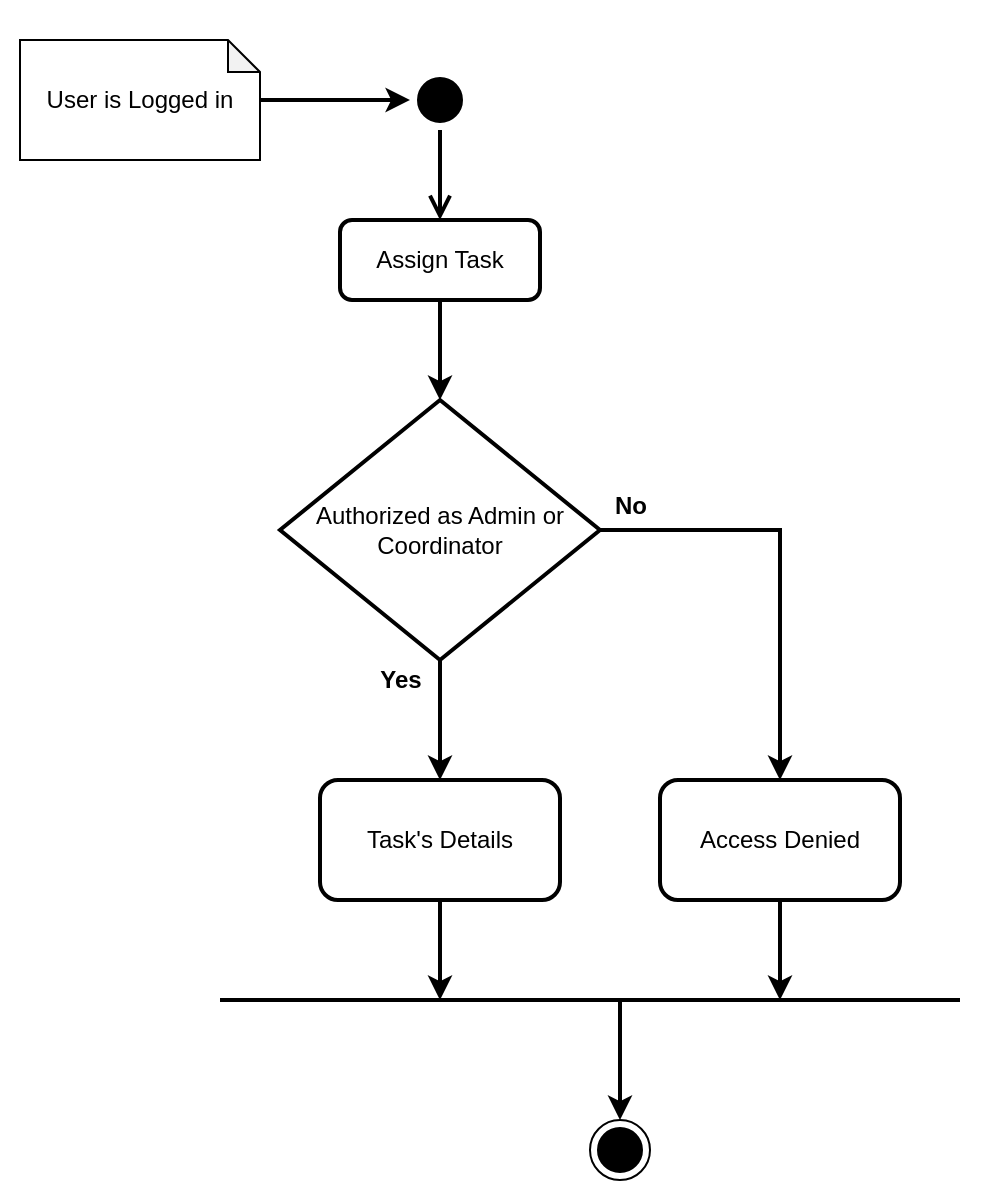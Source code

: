 <mxfile version="14.1.8" type="device"><diagram id="1u0lVN_RbxiLRTGmzzJd" name="Page-1"><mxGraphModel dx="920" dy="899" grid="1" gridSize="10" guides="1" tooltips="1" connect="1" arrows="1" fold="1" page="1" pageScale="1" pageWidth="850" pageHeight="1100" math="0" shadow="0"><root><mxCell id="0"/><mxCell id="1" parent="0"/><mxCell id="oz1Iep7swyorVWT0YXmy-20" value="" style="rounded=0;whiteSpace=wrap;html=1;sketch=0;strokeWidth=2;strokeColor=none;" vertex="1" parent="1"><mxGeometry x="100" y="140" width="490" height="600" as="geometry"/></mxCell><mxCell id="oz1Iep7swyorVWT0YXmy-4" style="edgeStyle=orthogonalEdgeStyle;rounded=0;orthogonalLoop=1;jettySize=auto;html=1;strokeColor=#000000;strokeWidth=2;" edge="1" parent="1" source="oz1Iep7swyorVWT0YXmy-1" target="oz1Iep7swyorVWT0YXmy-2"><mxGeometry relative="1" as="geometry"/></mxCell><mxCell id="oz1Iep7swyorVWT0YXmy-1" value="User is Logged in" style="shape=note;whiteSpace=wrap;html=1;backgroundOutline=1;darkOpacity=0.05;size=16;" vertex="1" parent="1"><mxGeometry x="110" y="160" width="120" height="60" as="geometry"/></mxCell><mxCell id="oz1Iep7swyorVWT0YXmy-2" value="" style="ellipse;html=1;shape=startState;fillColor=#000000;" vertex="1" parent="1"><mxGeometry x="305" y="175" width="30" height="30" as="geometry"/></mxCell><mxCell id="oz1Iep7swyorVWT0YXmy-3" value="" style="edgeStyle=orthogonalEdgeStyle;html=1;verticalAlign=bottom;endArrow=open;endSize=8;strokeWidth=2;" edge="1" source="oz1Iep7swyorVWT0YXmy-2" parent="1" target="oz1Iep7swyorVWT0YXmy-5"><mxGeometry relative="1" as="geometry"><mxPoint x="320" y="265" as="targetPoint"/></mxGeometry></mxCell><mxCell id="oz1Iep7swyorVWT0YXmy-7" value="" style="edgeStyle=orthogonalEdgeStyle;rounded=0;orthogonalLoop=1;jettySize=auto;html=1;strokeColor=#000000;strokeWidth=2;" edge="1" parent="1" source="oz1Iep7swyorVWT0YXmy-5" target="oz1Iep7swyorVWT0YXmy-6"><mxGeometry relative="1" as="geometry"/></mxCell><mxCell id="oz1Iep7swyorVWT0YXmy-5" value="Assign Task" style="rounded=1;whiteSpace=wrap;html=1;strokeColor=#000000;strokeWidth=2;" vertex="1" parent="1"><mxGeometry x="270" y="250" width="100" height="40" as="geometry"/></mxCell><mxCell id="oz1Iep7swyorVWT0YXmy-9" value="" style="edgeStyle=orthogonalEdgeStyle;rounded=0;orthogonalLoop=1;jettySize=auto;html=1;strokeColor=#000000;strokeWidth=2;" edge="1" parent="1" source="oz1Iep7swyorVWT0YXmy-6" target="oz1Iep7swyorVWT0YXmy-8"><mxGeometry relative="1" as="geometry"/></mxCell><mxCell id="oz1Iep7swyorVWT0YXmy-12" style="edgeStyle=orthogonalEdgeStyle;rounded=0;orthogonalLoop=1;jettySize=auto;html=1;strokeColor=#000000;strokeWidth=2;" edge="1" parent="1" source="oz1Iep7swyorVWT0YXmy-6" target="oz1Iep7swyorVWT0YXmy-11"><mxGeometry relative="1" as="geometry"/></mxCell><mxCell id="oz1Iep7swyorVWT0YXmy-6" value="Authorized as Admin or Coordinator" style="rhombus;whiteSpace=wrap;html=1;rounded=0;strokeWidth=2;sketch=0;" vertex="1" parent="1"><mxGeometry x="240" y="340" width="160" height="130" as="geometry"/></mxCell><mxCell id="oz1Iep7swyorVWT0YXmy-16" style="edgeStyle=orthogonalEdgeStyle;rounded=0;orthogonalLoop=1;jettySize=auto;html=1;strokeColor=#000000;strokeWidth=2;" edge="1" parent="1" source="oz1Iep7swyorVWT0YXmy-8"><mxGeometry relative="1" as="geometry"><mxPoint x="320" y="640" as="targetPoint"/></mxGeometry></mxCell><mxCell id="oz1Iep7swyorVWT0YXmy-8" value="Task's Details" style="rounded=1;whiteSpace=wrap;html=1;sketch=0;strokeColor=#000000;strokeWidth=2;" vertex="1" parent="1"><mxGeometry x="260" y="530" width="120" height="60" as="geometry"/></mxCell><mxCell id="oz1Iep7swyorVWT0YXmy-10" value="&lt;b&gt;Yes&lt;/b&gt;" style="text;html=1;align=center;verticalAlign=middle;resizable=0;points=[];autosize=1;" vertex="1" parent="1"><mxGeometry x="280" y="470" width="40" height="20" as="geometry"/></mxCell><mxCell id="oz1Iep7swyorVWT0YXmy-17" style="edgeStyle=orthogonalEdgeStyle;rounded=0;orthogonalLoop=1;jettySize=auto;html=1;strokeColor=#000000;strokeWidth=2;" edge="1" parent="1" source="oz1Iep7swyorVWT0YXmy-11"><mxGeometry relative="1" as="geometry"><mxPoint x="490" y="640" as="targetPoint"/></mxGeometry></mxCell><mxCell id="oz1Iep7swyorVWT0YXmy-11" value="Access Denied" style="rounded=1;whiteSpace=wrap;html=1;sketch=0;strokeColor=#000000;strokeWidth=2;" vertex="1" parent="1"><mxGeometry x="430" y="530" width="120" height="60" as="geometry"/></mxCell><mxCell id="oz1Iep7swyorVWT0YXmy-13" value="&lt;b&gt;No&lt;/b&gt;" style="text;html=1;align=center;verticalAlign=middle;resizable=0;points=[];autosize=1;" vertex="1" parent="1"><mxGeometry x="400" y="383" width="30" height="20" as="geometry"/></mxCell><mxCell id="oz1Iep7swyorVWT0YXmy-15" value="" style="endArrow=none;html=1;strokeColor=#000000;strokeWidth=2;" edge="1" parent="1"><mxGeometry width="50" height="50" relative="1" as="geometry"><mxPoint x="210" y="640" as="sourcePoint"/><mxPoint x="580" y="640" as="targetPoint"/></mxGeometry></mxCell><mxCell id="oz1Iep7swyorVWT0YXmy-18" value="" style="ellipse;html=1;shape=endState;fillColor=#000000;rounded=0;sketch=0;" vertex="1" parent="1"><mxGeometry x="395" y="700" width="30" height="30" as="geometry"/></mxCell><mxCell id="oz1Iep7swyorVWT0YXmy-19" value="" style="endArrow=classic;html=1;strokeColor=#000000;strokeWidth=2;" edge="1" parent="1" target="oz1Iep7swyorVWT0YXmy-18"><mxGeometry width="50" height="50" relative="1" as="geometry"><mxPoint x="410" y="640" as="sourcePoint"/><mxPoint x="360" y="710" as="targetPoint"/></mxGeometry></mxCell></root></mxGraphModel></diagram></mxfile>